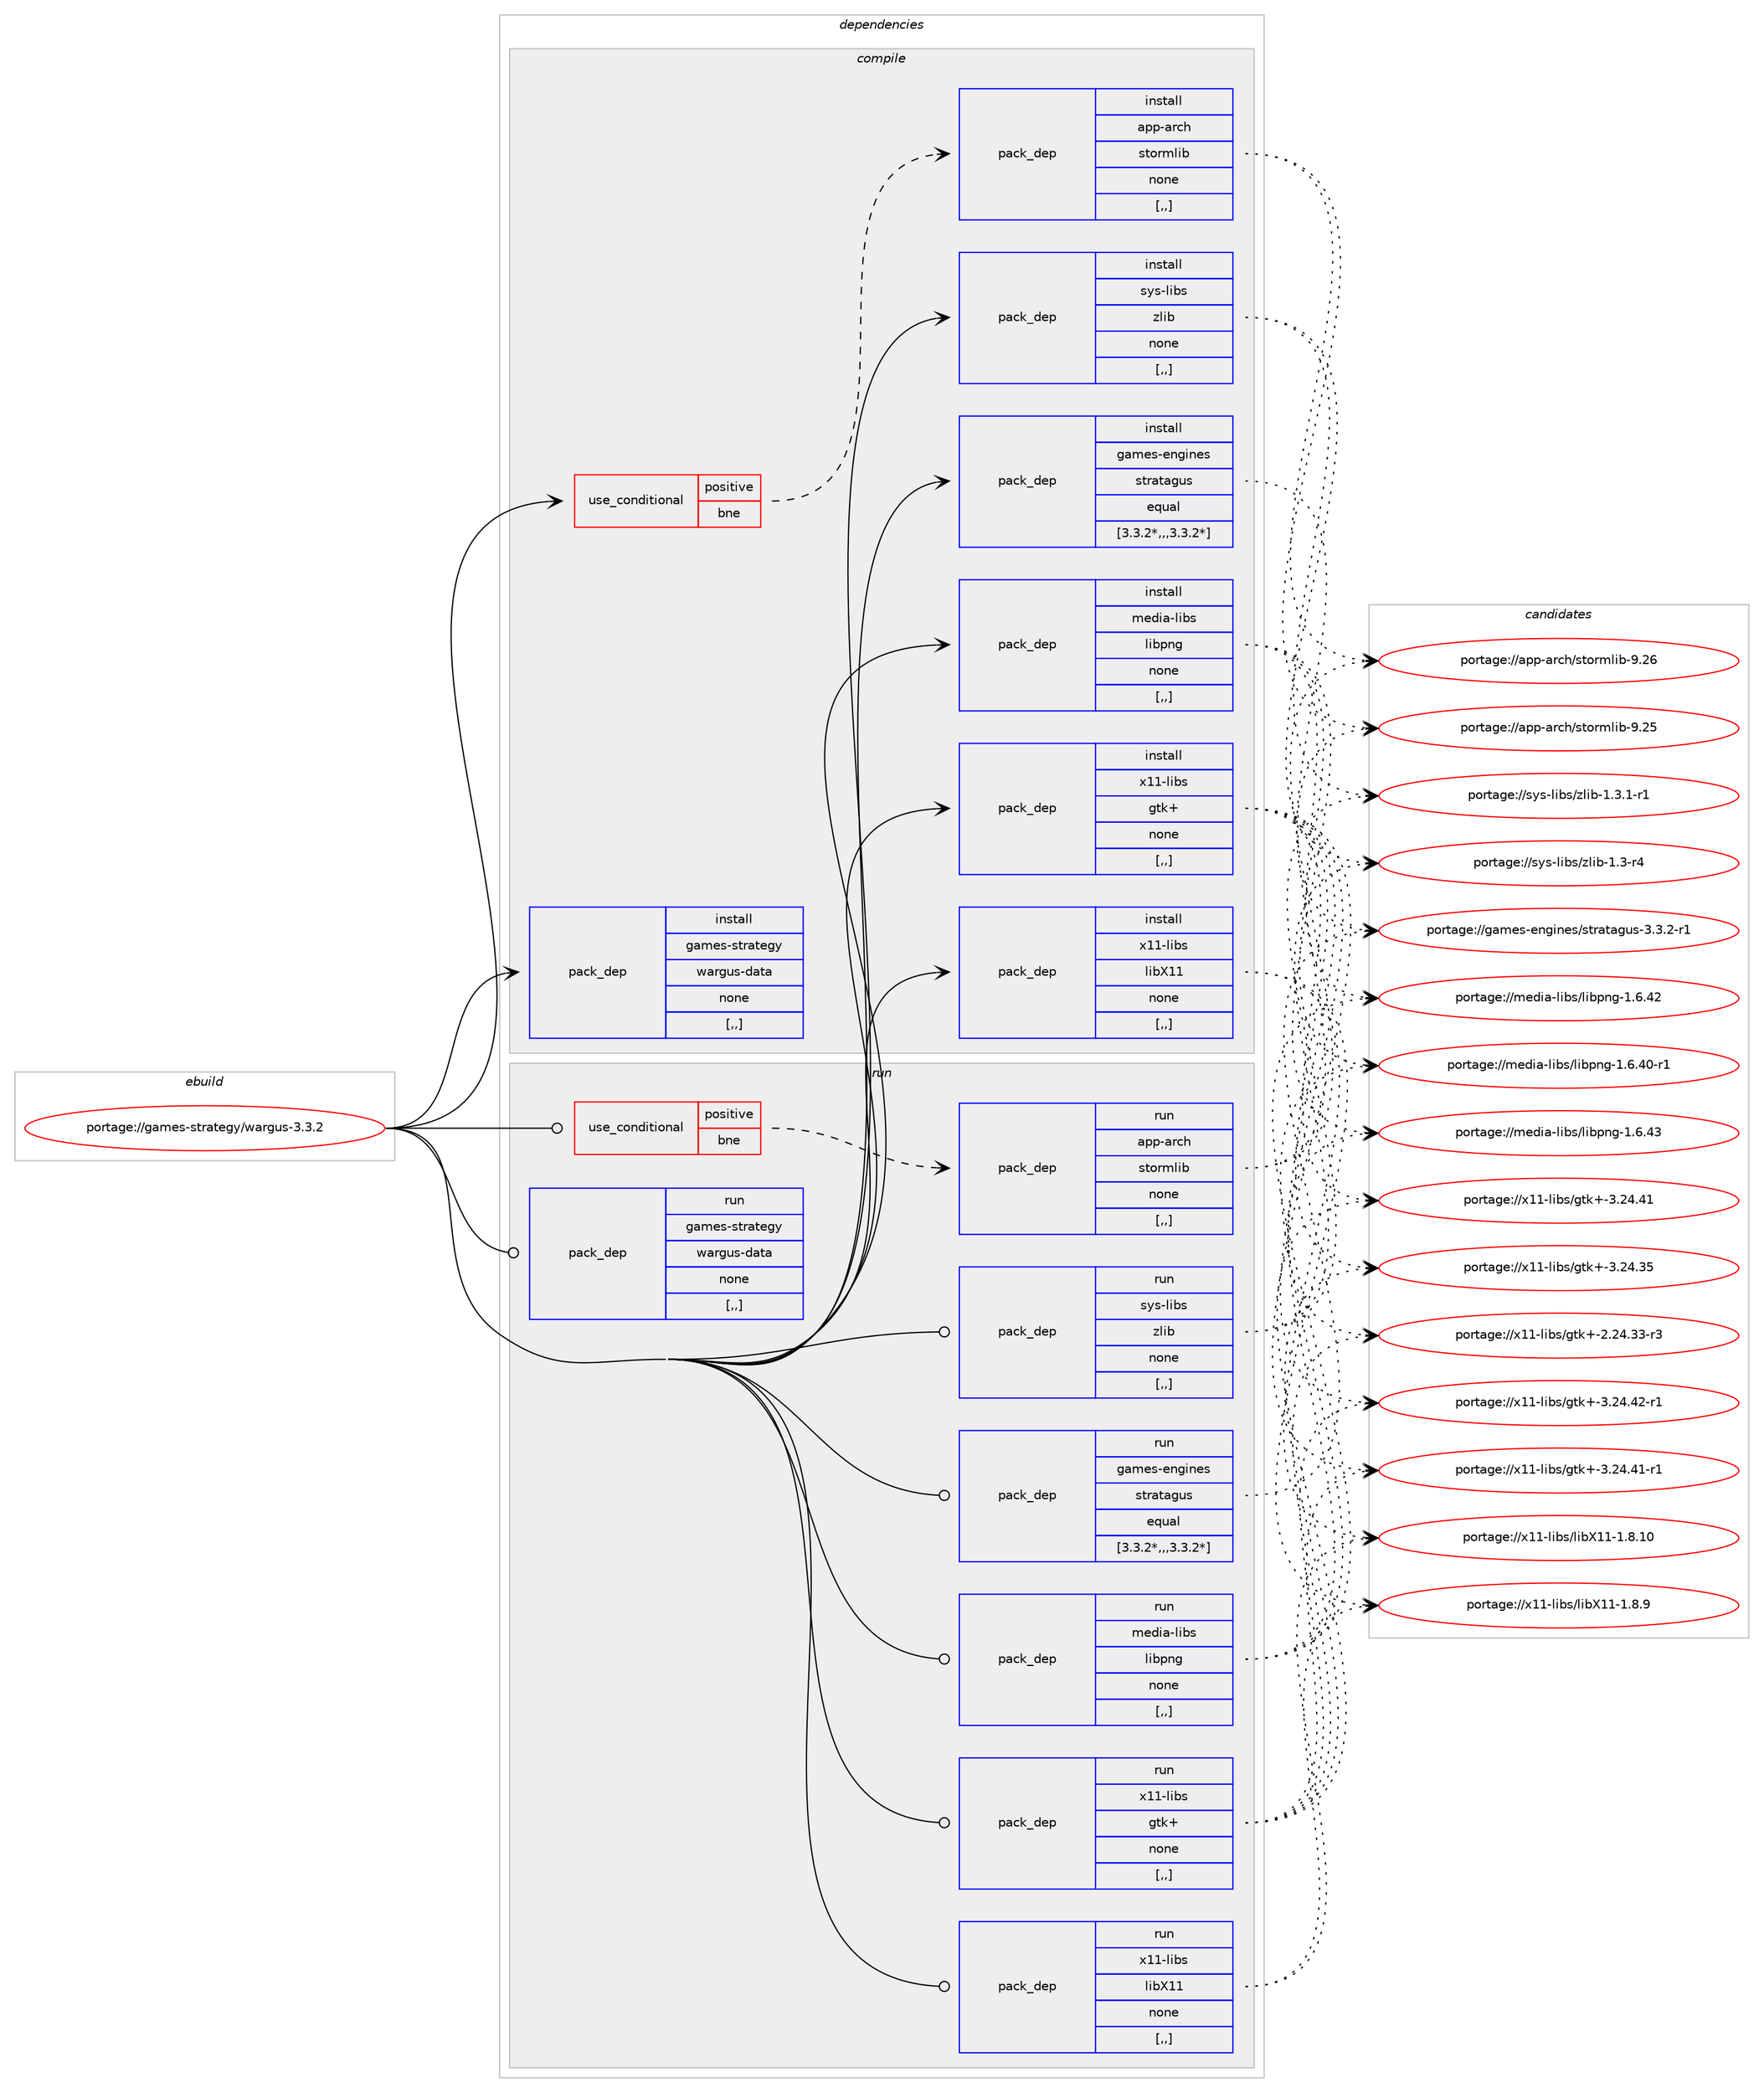 digraph prolog {

# *************
# Graph options
# *************

newrank=true;
concentrate=true;
compound=true;
graph [rankdir=LR,fontname=Helvetica,fontsize=10,ranksep=1.5];#, ranksep=2.5, nodesep=0.2];
edge  [arrowhead=vee];
node  [fontname=Helvetica,fontsize=10];

# **********
# The ebuild
# **********

subgraph cluster_leftcol {
color=gray;
label=<<i>ebuild</i>>;
id [label="portage://games-strategy/wargus-3.3.2", color=red, width=4, href="../games-strategy/wargus-3.3.2.svg"];
}

# ****************
# The dependencies
# ****************

subgraph cluster_midcol {
color=gray;
label=<<i>dependencies</i>>;
subgraph cluster_compile {
fillcolor="#eeeeee";
style=filled;
label=<<i>compile</i>>;
subgraph cond196363 {
dependency731997 [label=<<TABLE BORDER="0" CELLBORDER="1" CELLSPACING="0" CELLPADDING="4"><TR><TD ROWSPAN="3" CELLPADDING="10">use_conditional</TD></TR><TR><TD>positive</TD></TR><TR><TD>bne</TD></TR></TABLE>>, shape=none, color=red];
subgraph pack530528 {
dependency731998 [label=<<TABLE BORDER="0" CELLBORDER="1" CELLSPACING="0" CELLPADDING="4" WIDTH="220"><TR><TD ROWSPAN="6" CELLPADDING="30">pack_dep</TD></TR><TR><TD WIDTH="110">install</TD></TR><TR><TD>app-arch</TD></TR><TR><TD>stormlib</TD></TR><TR><TD>none</TD></TR><TR><TD>[,,]</TD></TR></TABLE>>, shape=none, color=blue];
}
dependency731997:e -> dependency731998:w [weight=20,style="dashed",arrowhead="vee"];
}
id:e -> dependency731997:w [weight=20,style="solid",arrowhead="vee"];
subgraph pack530529 {
dependency731999 [label=<<TABLE BORDER="0" CELLBORDER="1" CELLSPACING="0" CELLPADDING="4" WIDTH="220"><TR><TD ROWSPAN="6" CELLPADDING="30">pack_dep</TD></TR><TR><TD WIDTH="110">install</TD></TR><TR><TD>games-engines</TD></TR><TR><TD>stratagus</TD></TR><TR><TD>equal</TD></TR><TR><TD>[3.3.2*,,,3.3.2*]</TD></TR></TABLE>>, shape=none, color=blue];
}
id:e -> dependency731999:w [weight=20,style="solid",arrowhead="vee"];
subgraph pack530530 {
dependency732000 [label=<<TABLE BORDER="0" CELLBORDER="1" CELLSPACING="0" CELLPADDING="4" WIDTH="220"><TR><TD ROWSPAN="6" CELLPADDING="30">pack_dep</TD></TR><TR><TD WIDTH="110">install</TD></TR><TR><TD>media-libs</TD></TR><TR><TD>libpng</TD></TR><TR><TD>none</TD></TR><TR><TD>[,,]</TD></TR></TABLE>>, shape=none, color=blue];
}
id:e -> dependency732000:w [weight=20,style="solid",arrowhead="vee"];
subgraph pack530531 {
dependency732001 [label=<<TABLE BORDER="0" CELLBORDER="1" CELLSPACING="0" CELLPADDING="4" WIDTH="220"><TR><TD ROWSPAN="6" CELLPADDING="30">pack_dep</TD></TR><TR><TD WIDTH="110">install</TD></TR><TR><TD>sys-libs</TD></TR><TR><TD>zlib</TD></TR><TR><TD>none</TD></TR><TR><TD>[,,]</TD></TR></TABLE>>, shape=none, color=blue];
}
id:e -> dependency732001:w [weight=20,style="solid",arrowhead="vee"];
subgraph pack530532 {
dependency732002 [label=<<TABLE BORDER="0" CELLBORDER="1" CELLSPACING="0" CELLPADDING="4" WIDTH="220"><TR><TD ROWSPAN="6" CELLPADDING="30">pack_dep</TD></TR><TR><TD WIDTH="110">install</TD></TR><TR><TD>x11-libs</TD></TR><TR><TD>gtk+</TD></TR><TR><TD>none</TD></TR><TR><TD>[,,]</TD></TR></TABLE>>, shape=none, color=blue];
}
id:e -> dependency732002:w [weight=20,style="solid",arrowhead="vee"];
subgraph pack530533 {
dependency732003 [label=<<TABLE BORDER="0" CELLBORDER="1" CELLSPACING="0" CELLPADDING="4" WIDTH="220"><TR><TD ROWSPAN="6" CELLPADDING="30">pack_dep</TD></TR><TR><TD WIDTH="110">install</TD></TR><TR><TD>x11-libs</TD></TR><TR><TD>libX11</TD></TR><TR><TD>none</TD></TR><TR><TD>[,,]</TD></TR></TABLE>>, shape=none, color=blue];
}
id:e -> dependency732003:w [weight=20,style="solid",arrowhead="vee"];
subgraph pack530534 {
dependency732004 [label=<<TABLE BORDER="0" CELLBORDER="1" CELLSPACING="0" CELLPADDING="4" WIDTH="220"><TR><TD ROWSPAN="6" CELLPADDING="30">pack_dep</TD></TR><TR><TD WIDTH="110">install</TD></TR><TR><TD>games-strategy</TD></TR><TR><TD>wargus-data</TD></TR><TR><TD>none</TD></TR><TR><TD>[,,]</TD></TR></TABLE>>, shape=none, color=blue];
}
id:e -> dependency732004:w [weight=20,style="solid",arrowhead="vee"];
}
subgraph cluster_compileandrun {
fillcolor="#eeeeee";
style=filled;
label=<<i>compile and run</i>>;
}
subgraph cluster_run {
fillcolor="#eeeeee";
style=filled;
label=<<i>run</i>>;
subgraph cond196364 {
dependency732005 [label=<<TABLE BORDER="0" CELLBORDER="1" CELLSPACING="0" CELLPADDING="4"><TR><TD ROWSPAN="3" CELLPADDING="10">use_conditional</TD></TR><TR><TD>positive</TD></TR><TR><TD>bne</TD></TR></TABLE>>, shape=none, color=red];
subgraph pack530535 {
dependency732006 [label=<<TABLE BORDER="0" CELLBORDER="1" CELLSPACING="0" CELLPADDING="4" WIDTH="220"><TR><TD ROWSPAN="6" CELLPADDING="30">pack_dep</TD></TR><TR><TD WIDTH="110">run</TD></TR><TR><TD>app-arch</TD></TR><TR><TD>stormlib</TD></TR><TR><TD>none</TD></TR><TR><TD>[,,]</TD></TR></TABLE>>, shape=none, color=blue];
}
dependency732005:e -> dependency732006:w [weight=20,style="dashed",arrowhead="vee"];
}
id:e -> dependency732005:w [weight=20,style="solid",arrowhead="odot"];
subgraph pack530536 {
dependency732007 [label=<<TABLE BORDER="0" CELLBORDER="1" CELLSPACING="0" CELLPADDING="4" WIDTH="220"><TR><TD ROWSPAN="6" CELLPADDING="30">pack_dep</TD></TR><TR><TD WIDTH="110">run</TD></TR><TR><TD>games-engines</TD></TR><TR><TD>stratagus</TD></TR><TR><TD>equal</TD></TR><TR><TD>[3.3.2*,,,3.3.2*]</TD></TR></TABLE>>, shape=none, color=blue];
}
id:e -> dependency732007:w [weight=20,style="solid",arrowhead="odot"];
subgraph pack530537 {
dependency732008 [label=<<TABLE BORDER="0" CELLBORDER="1" CELLSPACING="0" CELLPADDING="4" WIDTH="220"><TR><TD ROWSPAN="6" CELLPADDING="30">pack_dep</TD></TR><TR><TD WIDTH="110">run</TD></TR><TR><TD>media-libs</TD></TR><TR><TD>libpng</TD></TR><TR><TD>none</TD></TR><TR><TD>[,,]</TD></TR></TABLE>>, shape=none, color=blue];
}
id:e -> dependency732008:w [weight=20,style="solid",arrowhead="odot"];
subgraph pack530538 {
dependency732009 [label=<<TABLE BORDER="0" CELLBORDER="1" CELLSPACING="0" CELLPADDING="4" WIDTH="220"><TR><TD ROWSPAN="6" CELLPADDING="30">pack_dep</TD></TR><TR><TD WIDTH="110">run</TD></TR><TR><TD>sys-libs</TD></TR><TR><TD>zlib</TD></TR><TR><TD>none</TD></TR><TR><TD>[,,]</TD></TR></TABLE>>, shape=none, color=blue];
}
id:e -> dependency732009:w [weight=20,style="solid",arrowhead="odot"];
subgraph pack530539 {
dependency732010 [label=<<TABLE BORDER="0" CELLBORDER="1" CELLSPACING="0" CELLPADDING="4" WIDTH="220"><TR><TD ROWSPAN="6" CELLPADDING="30">pack_dep</TD></TR><TR><TD WIDTH="110">run</TD></TR><TR><TD>x11-libs</TD></TR><TR><TD>gtk+</TD></TR><TR><TD>none</TD></TR><TR><TD>[,,]</TD></TR></TABLE>>, shape=none, color=blue];
}
id:e -> dependency732010:w [weight=20,style="solid",arrowhead="odot"];
subgraph pack530540 {
dependency732011 [label=<<TABLE BORDER="0" CELLBORDER="1" CELLSPACING="0" CELLPADDING="4" WIDTH="220"><TR><TD ROWSPAN="6" CELLPADDING="30">pack_dep</TD></TR><TR><TD WIDTH="110">run</TD></TR><TR><TD>x11-libs</TD></TR><TR><TD>libX11</TD></TR><TR><TD>none</TD></TR><TR><TD>[,,]</TD></TR></TABLE>>, shape=none, color=blue];
}
id:e -> dependency732011:w [weight=20,style="solid",arrowhead="odot"];
subgraph pack530541 {
dependency732012 [label=<<TABLE BORDER="0" CELLBORDER="1" CELLSPACING="0" CELLPADDING="4" WIDTH="220"><TR><TD ROWSPAN="6" CELLPADDING="30">pack_dep</TD></TR><TR><TD WIDTH="110">run</TD></TR><TR><TD>games-strategy</TD></TR><TR><TD>wargus-data</TD></TR><TR><TD>none</TD></TR><TR><TD>[,,]</TD></TR></TABLE>>, shape=none, color=blue];
}
id:e -> dependency732012:w [weight=20,style="solid",arrowhead="odot"];
}
}

# **************
# The candidates
# **************

subgraph cluster_choices {
rank=same;
color=gray;
label=<<i>candidates</i>>;

subgraph choice530528 {
color=black;
nodesep=1;
choice9711211245971149910447115116111114109108105984557465054 [label="portage://app-arch/stormlib-9.26", color=red, width=4,href="../app-arch/stormlib-9.26.svg"];
choice9711211245971149910447115116111114109108105984557465053 [label="portage://app-arch/stormlib-9.25", color=red, width=4,href="../app-arch/stormlib-9.25.svg"];
dependency731998:e -> choice9711211245971149910447115116111114109108105984557465054:w [style=dotted,weight="100"];
dependency731998:e -> choice9711211245971149910447115116111114109108105984557465053:w [style=dotted,weight="100"];
}
subgraph choice530529 {
color=black;
nodesep=1;
choice10397109101115451011101031051101011154711511611497116971031171154551465146504511449 [label="portage://games-engines/stratagus-3.3.2-r1", color=red, width=4,href="../games-engines/stratagus-3.3.2-r1.svg"];
dependency731999:e -> choice10397109101115451011101031051101011154711511611497116971031171154551465146504511449:w [style=dotted,weight="100"];
}
subgraph choice530530 {
color=black;
nodesep=1;
choice109101100105974510810598115471081059811211010345494654465251 [label="portage://media-libs/libpng-1.6.43", color=red, width=4,href="../media-libs/libpng-1.6.43.svg"];
choice109101100105974510810598115471081059811211010345494654465250 [label="portage://media-libs/libpng-1.6.42", color=red, width=4,href="../media-libs/libpng-1.6.42.svg"];
choice1091011001059745108105981154710810598112110103454946544652484511449 [label="portage://media-libs/libpng-1.6.40-r1", color=red, width=4,href="../media-libs/libpng-1.6.40-r1.svg"];
dependency732000:e -> choice109101100105974510810598115471081059811211010345494654465251:w [style=dotted,weight="100"];
dependency732000:e -> choice109101100105974510810598115471081059811211010345494654465250:w [style=dotted,weight="100"];
dependency732000:e -> choice1091011001059745108105981154710810598112110103454946544652484511449:w [style=dotted,weight="100"];
}
subgraph choice530531 {
color=black;
nodesep=1;
choice115121115451081059811547122108105984549465146494511449 [label="portage://sys-libs/zlib-1.3.1-r1", color=red, width=4,href="../sys-libs/zlib-1.3.1-r1.svg"];
choice11512111545108105981154712210810598454946514511452 [label="portage://sys-libs/zlib-1.3-r4", color=red, width=4,href="../sys-libs/zlib-1.3-r4.svg"];
dependency732001:e -> choice115121115451081059811547122108105984549465146494511449:w [style=dotted,weight="100"];
dependency732001:e -> choice11512111545108105981154712210810598454946514511452:w [style=dotted,weight="100"];
}
subgraph choice530532 {
color=black;
nodesep=1;
choice12049494510810598115471031161074345514650524652504511449 [label="portage://x11-libs/gtk+-3.24.42-r1", color=red, width=4,href="../x11-libs/gtk+-3.24.42-r1.svg"];
choice12049494510810598115471031161074345514650524652494511449 [label="portage://x11-libs/gtk+-3.24.41-r1", color=red, width=4,href="../x11-libs/gtk+-3.24.41-r1.svg"];
choice1204949451081059811547103116107434551465052465249 [label="portage://x11-libs/gtk+-3.24.41", color=red, width=4,href="../x11-libs/gtk+-3.24.41.svg"];
choice1204949451081059811547103116107434551465052465153 [label="portage://x11-libs/gtk+-3.24.35", color=red, width=4,href="../x11-libs/gtk+-3.24.35.svg"];
choice12049494510810598115471031161074345504650524651514511451 [label="portage://x11-libs/gtk+-2.24.33-r3", color=red, width=4,href="../x11-libs/gtk+-2.24.33-r3.svg"];
dependency732002:e -> choice12049494510810598115471031161074345514650524652504511449:w [style=dotted,weight="100"];
dependency732002:e -> choice12049494510810598115471031161074345514650524652494511449:w [style=dotted,weight="100"];
dependency732002:e -> choice1204949451081059811547103116107434551465052465249:w [style=dotted,weight="100"];
dependency732002:e -> choice1204949451081059811547103116107434551465052465153:w [style=dotted,weight="100"];
dependency732002:e -> choice12049494510810598115471031161074345504650524651514511451:w [style=dotted,weight="100"];
}
subgraph choice530533 {
color=black;
nodesep=1;
choice12049494510810598115471081059888494945494656464948 [label="portage://x11-libs/libX11-1.8.10", color=red, width=4,href="../x11-libs/libX11-1.8.10.svg"];
choice120494945108105981154710810598884949454946564657 [label="portage://x11-libs/libX11-1.8.9", color=red, width=4,href="../x11-libs/libX11-1.8.9.svg"];
dependency732003:e -> choice12049494510810598115471081059888494945494656464948:w [style=dotted,weight="100"];
dependency732003:e -> choice120494945108105981154710810598884949454946564657:w [style=dotted,weight="100"];
}
subgraph choice530534 {
color=black;
nodesep=1;
}
subgraph choice530535 {
color=black;
nodesep=1;
choice9711211245971149910447115116111114109108105984557465054 [label="portage://app-arch/stormlib-9.26", color=red, width=4,href="../app-arch/stormlib-9.26.svg"];
choice9711211245971149910447115116111114109108105984557465053 [label="portage://app-arch/stormlib-9.25", color=red, width=4,href="../app-arch/stormlib-9.25.svg"];
dependency732006:e -> choice9711211245971149910447115116111114109108105984557465054:w [style=dotted,weight="100"];
dependency732006:e -> choice9711211245971149910447115116111114109108105984557465053:w [style=dotted,weight="100"];
}
subgraph choice530536 {
color=black;
nodesep=1;
choice10397109101115451011101031051101011154711511611497116971031171154551465146504511449 [label="portage://games-engines/stratagus-3.3.2-r1", color=red, width=4,href="../games-engines/stratagus-3.3.2-r1.svg"];
dependency732007:e -> choice10397109101115451011101031051101011154711511611497116971031171154551465146504511449:w [style=dotted,weight="100"];
}
subgraph choice530537 {
color=black;
nodesep=1;
choice109101100105974510810598115471081059811211010345494654465251 [label="portage://media-libs/libpng-1.6.43", color=red, width=4,href="../media-libs/libpng-1.6.43.svg"];
choice109101100105974510810598115471081059811211010345494654465250 [label="portage://media-libs/libpng-1.6.42", color=red, width=4,href="../media-libs/libpng-1.6.42.svg"];
choice1091011001059745108105981154710810598112110103454946544652484511449 [label="portage://media-libs/libpng-1.6.40-r1", color=red, width=4,href="../media-libs/libpng-1.6.40-r1.svg"];
dependency732008:e -> choice109101100105974510810598115471081059811211010345494654465251:w [style=dotted,weight="100"];
dependency732008:e -> choice109101100105974510810598115471081059811211010345494654465250:w [style=dotted,weight="100"];
dependency732008:e -> choice1091011001059745108105981154710810598112110103454946544652484511449:w [style=dotted,weight="100"];
}
subgraph choice530538 {
color=black;
nodesep=1;
choice115121115451081059811547122108105984549465146494511449 [label="portage://sys-libs/zlib-1.3.1-r1", color=red, width=4,href="../sys-libs/zlib-1.3.1-r1.svg"];
choice11512111545108105981154712210810598454946514511452 [label="portage://sys-libs/zlib-1.3-r4", color=red, width=4,href="../sys-libs/zlib-1.3-r4.svg"];
dependency732009:e -> choice115121115451081059811547122108105984549465146494511449:w [style=dotted,weight="100"];
dependency732009:e -> choice11512111545108105981154712210810598454946514511452:w [style=dotted,weight="100"];
}
subgraph choice530539 {
color=black;
nodesep=1;
choice12049494510810598115471031161074345514650524652504511449 [label="portage://x11-libs/gtk+-3.24.42-r1", color=red, width=4,href="../x11-libs/gtk+-3.24.42-r1.svg"];
choice12049494510810598115471031161074345514650524652494511449 [label="portage://x11-libs/gtk+-3.24.41-r1", color=red, width=4,href="../x11-libs/gtk+-3.24.41-r1.svg"];
choice1204949451081059811547103116107434551465052465249 [label="portage://x11-libs/gtk+-3.24.41", color=red, width=4,href="../x11-libs/gtk+-3.24.41.svg"];
choice1204949451081059811547103116107434551465052465153 [label="portage://x11-libs/gtk+-3.24.35", color=red, width=4,href="../x11-libs/gtk+-3.24.35.svg"];
choice12049494510810598115471031161074345504650524651514511451 [label="portage://x11-libs/gtk+-2.24.33-r3", color=red, width=4,href="../x11-libs/gtk+-2.24.33-r3.svg"];
dependency732010:e -> choice12049494510810598115471031161074345514650524652504511449:w [style=dotted,weight="100"];
dependency732010:e -> choice12049494510810598115471031161074345514650524652494511449:w [style=dotted,weight="100"];
dependency732010:e -> choice1204949451081059811547103116107434551465052465249:w [style=dotted,weight="100"];
dependency732010:e -> choice1204949451081059811547103116107434551465052465153:w [style=dotted,weight="100"];
dependency732010:e -> choice12049494510810598115471031161074345504650524651514511451:w [style=dotted,weight="100"];
}
subgraph choice530540 {
color=black;
nodesep=1;
choice12049494510810598115471081059888494945494656464948 [label="portage://x11-libs/libX11-1.8.10", color=red, width=4,href="../x11-libs/libX11-1.8.10.svg"];
choice120494945108105981154710810598884949454946564657 [label="portage://x11-libs/libX11-1.8.9", color=red, width=4,href="../x11-libs/libX11-1.8.9.svg"];
dependency732011:e -> choice12049494510810598115471081059888494945494656464948:w [style=dotted,weight="100"];
dependency732011:e -> choice120494945108105981154710810598884949454946564657:w [style=dotted,weight="100"];
}
subgraph choice530541 {
color=black;
nodesep=1;
}
}

}
